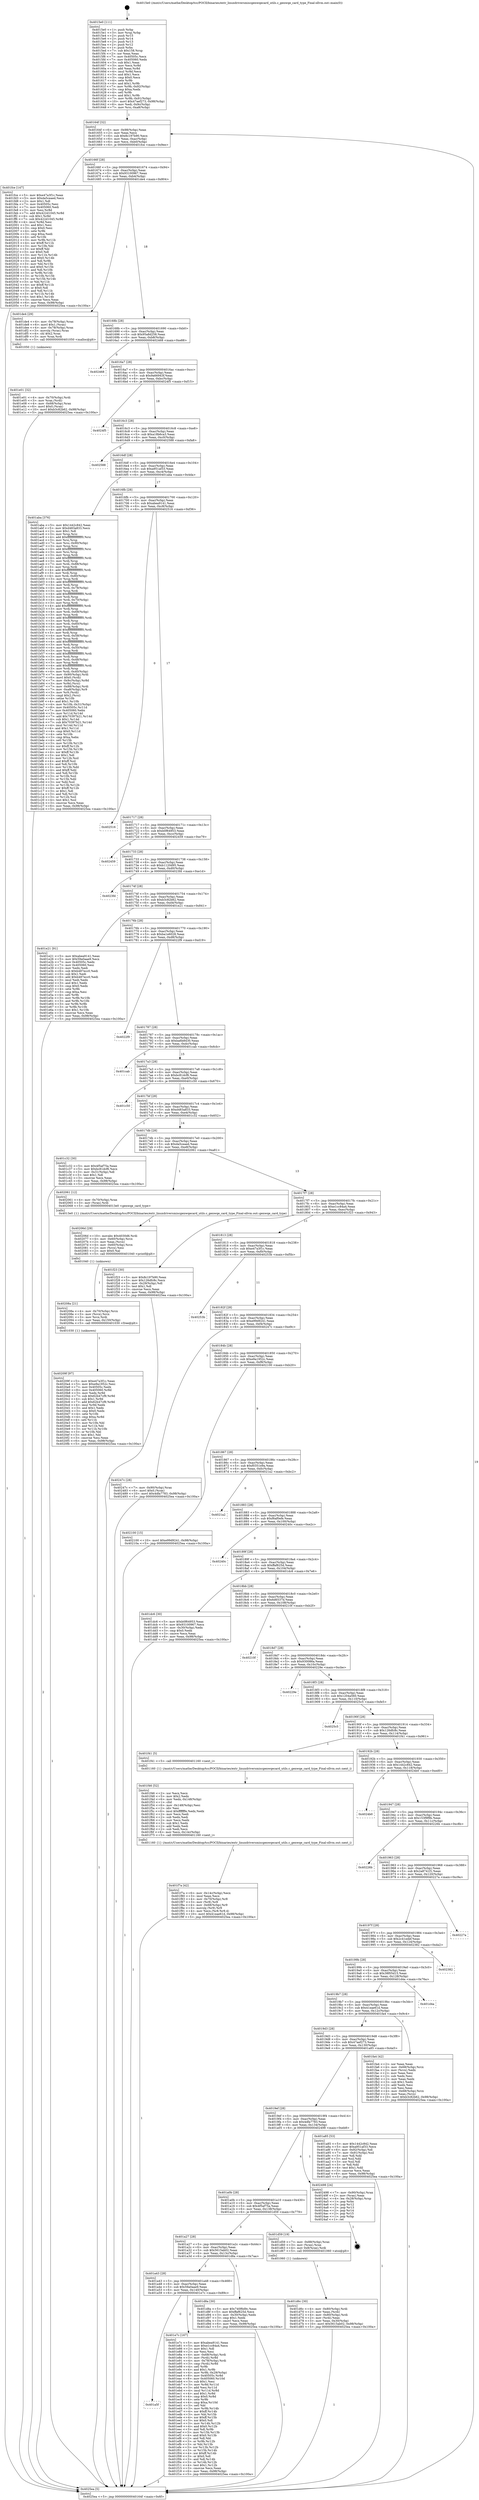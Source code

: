 digraph "0x4015e0" {
  label = "0x4015e0 (/mnt/c/Users/mathe/Desktop/tcc/POCII/binaries/extr_linuxdriversmiscgenwqecard_utils.c_genwqe_card_type_Final-ollvm.out::main(0))"
  labelloc = "t"
  node[shape=record]

  Entry [label="",width=0.3,height=0.3,shape=circle,fillcolor=black,style=filled]
  "0x40164f" [label="{
     0x40164f [32]\l
     | [instrs]\l
     &nbsp;&nbsp;0x40164f \<+6\>: mov -0x98(%rbp),%eax\l
     &nbsp;&nbsp;0x401655 \<+2\>: mov %eax,%ecx\l
     &nbsp;&nbsp;0x401657 \<+6\>: sub $0x8c197b90,%ecx\l
     &nbsp;&nbsp;0x40165d \<+6\>: mov %eax,-0xac(%rbp)\l
     &nbsp;&nbsp;0x401663 \<+6\>: mov %ecx,-0xb0(%rbp)\l
     &nbsp;&nbsp;0x401669 \<+6\>: je 0000000000401fce \<main+0x9ee\>\l
  }"]
  "0x401fce" [label="{
     0x401fce [147]\l
     | [instrs]\l
     &nbsp;&nbsp;0x401fce \<+5\>: mov $0xe47a3f1c,%eax\l
     &nbsp;&nbsp;0x401fd3 \<+5\>: mov $0xda5ceaed,%ecx\l
     &nbsp;&nbsp;0x401fd8 \<+2\>: mov $0x1,%dl\l
     &nbsp;&nbsp;0x401fda \<+7\>: mov 0x40505c,%esi\l
     &nbsp;&nbsp;0x401fe1 \<+7\>: mov 0x405060,%edi\l
     &nbsp;&nbsp;0x401fe8 \<+3\>: mov %esi,%r8d\l
     &nbsp;&nbsp;0x401feb \<+7\>: add $0x422d1045,%r8d\l
     &nbsp;&nbsp;0x401ff2 \<+4\>: sub $0x1,%r8d\l
     &nbsp;&nbsp;0x401ff6 \<+7\>: sub $0x422d1045,%r8d\l
     &nbsp;&nbsp;0x401ffd \<+4\>: imul %r8d,%esi\l
     &nbsp;&nbsp;0x402001 \<+3\>: and $0x1,%esi\l
     &nbsp;&nbsp;0x402004 \<+3\>: cmp $0x0,%esi\l
     &nbsp;&nbsp;0x402007 \<+4\>: sete %r9b\l
     &nbsp;&nbsp;0x40200b \<+3\>: cmp $0xa,%edi\l
     &nbsp;&nbsp;0x40200e \<+4\>: setl %r10b\l
     &nbsp;&nbsp;0x402012 \<+3\>: mov %r9b,%r11b\l
     &nbsp;&nbsp;0x402015 \<+4\>: xor $0xff,%r11b\l
     &nbsp;&nbsp;0x402019 \<+3\>: mov %r10b,%bl\l
     &nbsp;&nbsp;0x40201c \<+3\>: xor $0xff,%bl\l
     &nbsp;&nbsp;0x40201f \<+3\>: xor $0x0,%dl\l
     &nbsp;&nbsp;0x402022 \<+3\>: mov %r11b,%r14b\l
     &nbsp;&nbsp;0x402025 \<+4\>: and $0x0,%r14b\l
     &nbsp;&nbsp;0x402029 \<+3\>: and %dl,%r9b\l
     &nbsp;&nbsp;0x40202c \<+3\>: mov %bl,%r15b\l
     &nbsp;&nbsp;0x40202f \<+4\>: and $0x0,%r15b\l
     &nbsp;&nbsp;0x402033 \<+3\>: and %dl,%r10b\l
     &nbsp;&nbsp;0x402036 \<+3\>: or %r9b,%r14b\l
     &nbsp;&nbsp;0x402039 \<+3\>: or %r10b,%r15b\l
     &nbsp;&nbsp;0x40203c \<+3\>: xor %r15b,%r14b\l
     &nbsp;&nbsp;0x40203f \<+3\>: or %bl,%r11b\l
     &nbsp;&nbsp;0x402042 \<+4\>: xor $0xff,%r11b\l
     &nbsp;&nbsp;0x402046 \<+3\>: or $0x0,%dl\l
     &nbsp;&nbsp;0x402049 \<+3\>: and %dl,%r11b\l
     &nbsp;&nbsp;0x40204c \<+3\>: or %r11b,%r14b\l
     &nbsp;&nbsp;0x40204f \<+4\>: test $0x1,%r14b\l
     &nbsp;&nbsp;0x402053 \<+3\>: cmovne %ecx,%eax\l
     &nbsp;&nbsp;0x402056 \<+6\>: mov %eax,-0x98(%rbp)\l
     &nbsp;&nbsp;0x40205c \<+5\>: jmp 00000000004025ea \<main+0x100a\>\l
  }"]
  "0x40166f" [label="{
     0x40166f [28]\l
     | [instrs]\l
     &nbsp;&nbsp;0x40166f \<+5\>: jmp 0000000000401674 \<main+0x94\>\l
     &nbsp;&nbsp;0x401674 \<+6\>: mov -0xac(%rbp),%eax\l
     &nbsp;&nbsp;0x40167a \<+5\>: sub $0x93100967,%eax\l
     &nbsp;&nbsp;0x40167f \<+6\>: mov %eax,-0xb4(%rbp)\l
     &nbsp;&nbsp;0x401685 \<+6\>: je 0000000000401de4 \<main+0x804\>\l
  }"]
  Exit [label="",width=0.3,height=0.3,shape=circle,fillcolor=black,style=filled,peripheries=2]
  "0x401de4" [label="{
     0x401de4 [29]\l
     | [instrs]\l
     &nbsp;&nbsp;0x401de4 \<+4\>: mov -0x78(%rbp),%rax\l
     &nbsp;&nbsp;0x401de8 \<+6\>: movl $0x1,(%rax)\l
     &nbsp;&nbsp;0x401dee \<+4\>: mov -0x78(%rbp),%rax\l
     &nbsp;&nbsp;0x401df2 \<+3\>: movslq (%rax),%rax\l
     &nbsp;&nbsp;0x401df5 \<+4\>: shl $0x2,%rax\l
     &nbsp;&nbsp;0x401df9 \<+3\>: mov %rax,%rdi\l
     &nbsp;&nbsp;0x401dfc \<+5\>: call 0000000000401050 \<malloc@plt\>\l
     | [calls]\l
     &nbsp;&nbsp;0x401050 \{1\} (unknown)\l
  }"]
  "0x40168b" [label="{
     0x40168b [28]\l
     | [instrs]\l
     &nbsp;&nbsp;0x40168b \<+5\>: jmp 0000000000401690 \<main+0xb0\>\l
     &nbsp;&nbsp;0x401690 \<+6\>: mov -0xac(%rbp),%eax\l
     &nbsp;&nbsp;0x401696 \<+5\>: sub $0x95a8d258,%eax\l
     &nbsp;&nbsp;0x40169b \<+6\>: mov %eax,-0xb8(%rbp)\l
     &nbsp;&nbsp;0x4016a1 \<+6\>: je 0000000000402468 \<main+0xe88\>\l
  }"]
  "0x40209f" [label="{
     0x40209f [97]\l
     | [instrs]\l
     &nbsp;&nbsp;0x40209f \<+5\>: mov $0xe47a3f1c,%eax\l
     &nbsp;&nbsp;0x4020a4 \<+5\>: mov $0xe9a1952c,%esi\l
     &nbsp;&nbsp;0x4020a9 \<+7\>: mov 0x40505c,%edx\l
     &nbsp;&nbsp;0x4020b0 \<+8\>: mov 0x405060,%r8d\l
     &nbsp;&nbsp;0x4020b8 \<+3\>: mov %edx,%r9d\l
     &nbsp;&nbsp;0x4020bb \<+7\>: sub $0x62b47cf9,%r9d\l
     &nbsp;&nbsp;0x4020c2 \<+4\>: sub $0x1,%r9d\l
     &nbsp;&nbsp;0x4020c6 \<+7\>: add $0x62b47cf9,%r9d\l
     &nbsp;&nbsp;0x4020cd \<+4\>: imul %r9d,%edx\l
     &nbsp;&nbsp;0x4020d1 \<+3\>: and $0x1,%edx\l
     &nbsp;&nbsp;0x4020d4 \<+3\>: cmp $0x0,%edx\l
     &nbsp;&nbsp;0x4020d7 \<+4\>: sete %r10b\l
     &nbsp;&nbsp;0x4020db \<+4\>: cmp $0xa,%r8d\l
     &nbsp;&nbsp;0x4020df \<+4\>: setl %r11b\l
     &nbsp;&nbsp;0x4020e3 \<+3\>: mov %r10b,%bl\l
     &nbsp;&nbsp;0x4020e6 \<+3\>: and %r11b,%bl\l
     &nbsp;&nbsp;0x4020e9 \<+3\>: xor %r11b,%r10b\l
     &nbsp;&nbsp;0x4020ec \<+3\>: or %r10b,%bl\l
     &nbsp;&nbsp;0x4020ef \<+3\>: test $0x1,%bl\l
     &nbsp;&nbsp;0x4020f2 \<+3\>: cmovne %esi,%eax\l
     &nbsp;&nbsp;0x4020f5 \<+6\>: mov %eax,-0x98(%rbp)\l
     &nbsp;&nbsp;0x4020fb \<+5\>: jmp 00000000004025ea \<main+0x100a\>\l
  }"]
  "0x402468" [label="{
     0x402468\l
  }", style=dashed]
  "0x4016a7" [label="{
     0x4016a7 [28]\l
     | [instrs]\l
     &nbsp;&nbsp;0x4016a7 \<+5\>: jmp 00000000004016ac \<main+0xcc\>\l
     &nbsp;&nbsp;0x4016ac \<+6\>: mov -0xac(%rbp),%eax\l
     &nbsp;&nbsp;0x4016b2 \<+5\>: sub $0x9a66943f,%eax\l
     &nbsp;&nbsp;0x4016b7 \<+6\>: mov %eax,-0xbc(%rbp)\l
     &nbsp;&nbsp;0x4016bd \<+6\>: je 00000000004024f5 \<main+0xf15\>\l
  }"]
  "0x40208a" [label="{
     0x40208a [21]\l
     | [instrs]\l
     &nbsp;&nbsp;0x40208a \<+4\>: mov -0x70(%rbp),%rcx\l
     &nbsp;&nbsp;0x40208e \<+3\>: mov (%rcx),%rcx\l
     &nbsp;&nbsp;0x402091 \<+3\>: mov %rcx,%rdi\l
     &nbsp;&nbsp;0x402094 \<+6\>: mov %eax,-0x150(%rbp)\l
     &nbsp;&nbsp;0x40209a \<+5\>: call 0000000000401030 \<free@plt\>\l
     | [calls]\l
     &nbsp;&nbsp;0x401030 \{1\} (unknown)\l
  }"]
  "0x4024f5" [label="{
     0x4024f5\l
  }", style=dashed]
  "0x4016c3" [label="{
     0x4016c3 [28]\l
     | [instrs]\l
     &nbsp;&nbsp;0x4016c3 \<+5\>: jmp 00000000004016c8 \<main+0xe8\>\l
     &nbsp;&nbsp;0x4016c8 \<+6\>: mov -0xac(%rbp),%eax\l
     &nbsp;&nbsp;0x4016ce \<+5\>: sub $0xa18b6ca3,%eax\l
     &nbsp;&nbsp;0x4016d3 \<+6\>: mov %eax,-0xc0(%rbp)\l
     &nbsp;&nbsp;0x4016d9 \<+6\>: je 0000000000402588 \<main+0xfa8\>\l
  }"]
  "0x40206d" [label="{
     0x40206d [29]\l
     | [instrs]\l
     &nbsp;&nbsp;0x40206d \<+10\>: movabs $0x4030d6,%rdi\l
     &nbsp;&nbsp;0x402077 \<+4\>: mov -0x60(%rbp),%rcx\l
     &nbsp;&nbsp;0x40207b \<+2\>: mov %eax,(%rcx)\l
     &nbsp;&nbsp;0x40207d \<+4\>: mov -0x60(%rbp),%rcx\l
     &nbsp;&nbsp;0x402081 \<+2\>: mov (%rcx),%esi\l
     &nbsp;&nbsp;0x402083 \<+2\>: mov $0x0,%al\l
     &nbsp;&nbsp;0x402085 \<+5\>: call 0000000000401040 \<printf@plt\>\l
     | [calls]\l
     &nbsp;&nbsp;0x401040 \{1\} (unknown)\l
  }"]
  "0x402588" [label="{
     0x402588\l
  }", style=dashed]
  "0x4016df" [label="{
     0x4016df [28]\l
     | [instrs]\l
     &nbsp;&nbsp;0x4016df \<+5\>: jmp 00000000004016e4 \<main+0x104\>\l
     &nbsp;&nbsp;0x4016e4 \<+6\>: mov -0xac(%rbp),%eax\l
     &nbsp;&nbsp;0x4016ea \<+5\>: sub $0xa951af33,%eax\l
     &nbsp;&nbsp;0x4016ef \<+6\>: mov %eax,-0xc4(%rbp)\l
     &nbsp;&nbsp;0x4016f5 \<+6\>: je 0000000000401aba \<main+0x4da\>\l
  }"]
  "0x401f7a" [label="{
     0x401f7a [42]\l
     | [instrs]\l
     &nbsp;&nbsp;0x401f7a \<+6\>: mov -0x14c(%rbp),%ecx\l
     &nbsp;&nbsp;0x401f80 \<+3\>: imul %eax,%ecx\l
     &nbsp;&nbsp;0x401f83 \<+4\>: mov -0x70(%rbp),%r8\l
     &nbsp;&nbsp;0x401f87 \<+3\>: mov (%r8),%r8\l
     &nbsp;&nbsp;0x401f8a \<+4\>: mov -0x68(%rbp),%r9\l
     &nbsp;&nbsp;0x401f8e \<+3\>: movslq (%r9),%r9\l
     &nbsp;&nbsp;0x401f91 \<+4\>: mov %ecx,(%r8,%r9,4)\l
     &nbsp;&nbsp;0x401f95 \<+10\>: movl $0x41eae61d,-0x98(%rbp)\l
     &nbsp;&nbsp;0x401f9f \<+5\>: jmp 00000000004025ea \<main+0x100a\>\l
  }"]
  "0x401aba" [label="{
     0x401aba [376]\l
     | [instrs]\l
     &nbsp;&nbsp;0x401aba \<+5\>: mov $0x1442c842,%eax\l
     &nbsp;&nbsp;0x401abf \<+5\>: mov $0xd483a833,%ecx\l
     &nbsp;&nbsp;0x401ac4 \<+2\>: mov $0x1,%dl\l
     &nbsp;&nbsp;0x401ac6 \<+3\>: mov %rsp,%rsi\l
     &nbsp;&nbsp;0x401ac9 \<+4\>: add $0xfffffffffffffff0,%rsi\l
     &nbsp;&nbsp;0x401acd \<+3\>: mov %rsi,%rsp\l
     &nbsp;&nbsp;0x401ad0 \<+7\>: mov %rsi,-0x90(%rbp)\l
     &nbsp;&nbsp;0x401ad7 \<+3\>: mov %rsp,%rsi\l
     &nbsp;&nbsp;0x401ada \<+4\>: add $0xfffffffffffffff0,%rsi\l
     &nbsp;&nbsp;0x401ade \<+3\>: mov %rsi,%rsp\l
     &nbsp;&nbsp;0x401ae1 \<+3\>: mov %rsp,%rdi\l
     &nbsp;&nbsp;0x401ae4 \<+4\>: add $0xfffffffffffffff0,%rdi\l
     &nbsp;&nbsp;0x401ae8 \<+3\>: mov %rdi,%rsp\l
     &nbsp;&nbsp;0x401aeb \<+7\>: mov %rdi,-0x88(%rbp)\l
     &nbsp;&nbsp;0x401af2 \<+3\>: mov %rsp,%rdi\l
     &nbsp;&nbsp;0x401af5 \<+4\>: add $0xfffffffffffffff0,%rdi\l
     &nbsp;&nbsp;0x401af9 \<+3\>: mov %rdi,%rsp\l
     &nbsp;&nbsp;0x401afc \<+4\>: mov %rdi,-0x80(%rbp)\l
     &nbsp;&nbsp;0x401b00 \<+3\>: mov %rsp,%rdi\l
     &nbsp;&nbsp;0x401b03 \<+4\>: add $0xfffffffffffffff0,%rdi\l
     &nbsp;&nbsp;0x401b07 \<+3\>: mov %rdi,%rsp\l
     &nbsp;&nbsp;0x401b0a \<+4\>: mov %rdi,-0x78(%rbp)\l
     &nbsp;&nbsp;0x401b0e \<+3\>: mov %rsp,%rdi\l
     &nbsp;&nbsp;0x401b11 \<+4\>: add $0xfffffffffffffff0,%rdi\l
     &nbsp;&nbsp;0x401b15 \<+3\>: mov %rdi,%rsp\l
     &nbsp;&nbsp;0x401b18 \<+4\>: mov %rdi,-0x70(%rbp)\l
     &nbsp;&nbsp;0x401b1c \<+3\>: mov %rsp,%rdi\l
     &nbsp;&nbsp;0x401b1f \<+4\>: add $0xfffffffffffffff0,%rdi\l
     &nbsp;&nbsp;0x401b23 \<+3\>: mov %rdi,%rsp\l
     &nbsp;&nbsp;0x401b26 \<+4\>: mov %rdi,-0x68(%rbp)\l
     &nbsp;&nbsp;0x401b2a \<+3\>: mov %rsp,%rdi\l
     &nbsp;&nbsp;0x401b2d \<+4\>: add $0xfffffffffffffff0,%rdi\l
     &nbsp;&nbsp;0x401b31 \<+3\>: mov %rdi,%rsp\l
     &nbsp;&nbsp;0x401b34 \<+4\>: mov %rdi,-0x60(%rbp)\l
     &nbsp;&nbsp;0x401b38 \<+3\>: mov %rsp,%rdi\l
     &nbsp;&nbsp;0x401b3b \<+4\>: add $0xfffffffffffffff0,%rdi\l
     &nbsp;&nbsp;0x401b3f \<+3\>: mov %rdi,%rsp\l
     &nbsp;&nbsp;0x401b42 \<+4\>: mov %rdi,-0x58(%rbp)\l
     &nbsp;&nbsp;0x401b46 \<+3\>: mov %rsp,%rdi\l
     &nbsp;&nbsp;0x401b49 \<+4\>: add $0xfffffffffffffff0,%rdi\l
     &nbsp;&nbsp;0x401b4d \<+3\>: mov %rdi,%rsp\l
     &nbsp;&nbsp;0x401b50 \<+4\>: mov %rdi,-0x50(%rbp)\l
     &nbsp;&nbsp;0x401b54 \<+3\>: mov %rsp,%rdi\l
     &nbsp;&nbsp;0x401b57 \<+4\>: add $0xfffffffffffffff0,%rdi\l
     &nbsp;&nbsp;0x401b5b \<+3\>: mov %rdi,%rsp\l
     &nbsp;&nbsp;0x401b5e \<+4\>: mov %rdi,-0x48(%rbp)\l
     &nbsp;&nbsp;0x401b62 \<+3\>: mov %rsp,%rdi\l
     &nbsp;&nbsp;0x401b65 \<+4\>: add $0xfffffffffffffff0,%rdi\l
     &nbsp;&nbsp;0x401b69 \<+3\>: mov %rdi,%rsp\l
     &nbsp;&nbsp;0x401b6c \<+4\>: mov %rdi,-0x40(%rbp)\l
     &nbsp;&nbsp;0x401b70 \<+7\>: mov -0x90(%rbp),%rdi\l
     &nbsp;&nbsp;0x401b77 \<+6\>: movl $0x0,(%rdi)\l
     &nbsp;&nbsp;0x401b7d \<+7\>: mov -0x9c(%rbp),%r8d\l
     &nbsp;&nbsp;0x401b84 \<+3\>: mov %r8d,(%rsi)\l
     &nbsp;&nbsp;0x401b87 \<+7\>: mov -0x88(%rbp),%rdi\l
     &nbsp;&nbsp;0x401b8e \<+7\>: mov -0xa8(%rbp),%r9\l
     &nbsp;&nbsp;0x401b95 \<+3\>: mov %r9,(%rdi)\l
     &nbsp;&nbsp;0x401b98 \<+3\>: cmpl $0x2,(%rsi)\l
     &nbsp;&nbsp;0x401b9b \<+4\>: setne %r10b\l
     &nbsp;&nbsp;0x401b9f \<+4\>: and $0x1,%r10b\l
     &nbsp;&nbsp;0x401ba3 \<+4\>: mov %r10b,-0x31(%rbp)\l
     &nbsp;&nbsp;0x401ba7 \<+8\>: mov 0x40505c,%r11d\l
     &nbsp;&nbsp;0x401baf \<+7\>: mov 0x405060,%ebx\l
     &nbsp;&nbsp;0x401bb6 \<+3\>: mov %r11d,%r14d\l
     &nbsp;&nbsp;0x401bb9 \<+7\>: add $0x70397b21,%r14d\l
     &nbsp;&nbsp;0x401bc0 \<+4\>: sub $0x1,%r14d\l
     &nbsp;&nbsp;0x401bc4 \<+7\>: sub $0x70397b21,%r14d\l
     &nbsp;&nbsp;0x401bcb \<+4\>: imul %r14d,%r11d\l
     &nbsp;&nbsp;0x401bcf \<+4\>: and $0x1,%r11d\l
     &nbsp;&nbsp;0x401bd3 \<+4\>: cmp $0x0,%r11d\l
     &nbsp;&nbsp;0x401bd7 \<+4\>: sete %r10b\l
     &nbsp;&nbsp;0x401bdb \<+3\>: cmp $0xa,%ebx\l
     &nbsp;&nbsp;0x401bde \<+4\>: setl %r15b\l
     &nbsp;&nbsp;0x401be2 \<+3\>: mov %r10b,%r12b\l
     &nbsp;&nbsp;0x401be5 \<+4\>: xor $0xff,%r12b\l
     &nbsp;&nbsp;0x401be9 \<+3\>: mov %r15b,%r13b\l
     &nbsp;&nbsp;0x401bec \<+4\>: xor $0xff,%r13b\l
     &nbsp;&nbsp;0x401bf0 \<+3\>: xor $0x1,%dl\l
     &nbsp;&nbsp;0x401bf3 \<+3\>: mov %r12b,%sil\l
     &nbsp;&nbsp;0x401bf6 \<+4\>: and $0xff,%sil\l
     &nbsp;&nbsp;0x401bfa \<+3\>: and %dl,%r10b\l
     &nbsp;&nbsp;0x401bfd \<+3\>: mov %r13b,%dil\l
     &nbsp;&nbsp;0x401c00 \<+4\>: and $0xff,%dil\l
     &nbsp;&nbsp;0x401c04 \<+3\>: and %dl,%r15b\l
     &nbsp;&nbsp;0x401c07 \<+3\>: or %r10b,%sil\l
     &nbsp;&nbsp;0x401c0a \<+3\>: or %r15b,%dil\l
     &nbsp;&nbsp;0x401c0d \<+3\>: xor %dil,%sil\l
     &nbsp;&nbsp;0x401c10 \<+3\>: or %r13b,%r12b\l
     &nbsp;&nbsp;0x401c13 \<+4\>: xor $0xff,%r12b\l
     &nbsp;&nbsp;0x401c17 \<+3\>: or $0x1,%dl\l
     &nbsp;&nbsp;0x401c1a \<+3\>: and %dl,%r12b\l
     &nbsp;&nbsp;0x401c1d \<+3\>: or %r12b,%sil\l
     &nbsp;&nbsp;0x401c20 \<+4\>: test $0x1,%sil\l
     &nbsp;&nbsp;0x401c24 \<+3\>: cmovne %ecx,%eax\l
     &nbsp;&nbsp;0x401c27 \<+6\>: mov %eax,-0x98(%rbp)\l
     &nbsp;&nbsp;0x401c2d \<+5\>: jmp 00000000004025ea \<main+0x100a\>\l
  }"]
  "0x4016fb" [label="{
     0x4016fb [28]\l
     | [instrs]\l
     &nbsp;&nbsp;0x4016fb \<+5\>: jmp 0000000000401700 \<main+0x120\>\l
     &nbsp;&nbsp;0x401700 \<+6\>: mov -0xac(%rbp),%eax\l
     &nbsp;&nbsp;0x401706 \<+5\>: sub $0xabea9141,%eax\l
     &nbsp;&nbsp;0x40170b \<+6\>: mov %eax,-0xc8(%rbp)\l
     &nbsp;&nbsp;0x401711 \<+6\>: je 0000000000402516 \<main+0xf36\>\l
  }"]
  "0x401f46" [label="{
     0x401f46 [52]\l
     | [instrs]\l
     &nbsp;&nbsp;0x401f46 \<+2\>: xor %ecx,%ecx\l
     &nbsp;&nbsp;0x401f48 \<+5\>: mov $0x2,%edx\l
     &nbsp;&nbsp;0x401f4d \<+6\>: mov %edx,-0x148(%rbp)\l
     &nbsp;&nbsp;0x401f53 \<+1\>: cltd\l
     &nbsp;&nbsp;0x401f54 \<+6\>: mov -0x148(%rbp),%esi\l
     &nbsp;&nbsp;0x401f5a \<+2\>: idiv %esi\l
     &nbsp;&nbsp;0x401f5c \<+6\>: imul $0xfffffffe,%edx,%edx\l
     &nbsp;&nbsp;0x401f62 \<+2\>: mov %ecx,%edi\l
     &nbsp;&nbsp;0x401f64 \<+2\>: sub %edx,%edi\l
     &nbsp;&nbsp;0x401f66 \<+2\>: mov %ecx,%edx\l
     &nbsp;&nbsp;0x401f68 \<+3\>: sub $0x1,%edx\l
     &nbsp;&nbsp;0x401f6b \<+2\>: add %edx,%edi\l
     &nbsp;&nbsp;0x401f6d \<+2\>: sub %edi,%ecx\l
     &nbsp;&nbsp;0x401f6f \<+6\>: mov %ecx,-0x14c(%rbp)\l
     &nbsp;&nbsp;0x401f75 \<+5\>: call 0000000000401160 \<next_i\>\l
     | [calls]\l
     &nbsp;&nbsp;0x401160 \{1\} (/mnt/c/Users/mathe/Desktop/tcc/POCII/binaries/extr_linuxdriversmiscgenwqecard_utils.c_genwqe_card_type_Final-ollvm.out::next_i)\l
  }"]
  "0x402516" [label="{
     0x402516\l
  }", style=dashed]
  "0x401717" [label="{
     0x401717 [28]\l
     | [instrs]\l
     &nbsp;&nbsp;0x401717 \<+5\>: jmp 000000000040171c \<main+0x13c\>\l
     &nbsp;&nbsp;0x40171c \<+6\>: mov -0xac(%rbp),%eax\l
     &nbsp;&nbsp;0x401722 \<+5\>: sub $0xb0f64953,%eax\l
     &nbsp;&nbsp;0x401727 \<+6\>: mov %eax,-0xcc(%rbp)\l
     &nbsp;&nbsp;0x40172d \<+6\>: je 0000000000402459 \<main+0xe79\>\l
  }"]
  "0x401a5f" [label="{
     0x401a5f\l
  }", style=dashed]
  "0x402459" [label="{
     0x402459\l
  }", style=dashed]
  "0x401733" [label="{
     0x401733 [28]\l
     | [instrs]\l
     &nbsp;&nbsp;0x401733 \<+5\>: jmp 0000000000401738 \<main+0x158\>\l
     &nbsp;&nbsp;0x401738 \<+6\>: mov -0xac(%rbp),%eax\l
     &nbsp;&nbsp;0x40173e \<+5\>: sub $0xb1120d95,%eax\l
     &nbsp;&nbsp;0x401743 \<+6\>: mov %eax,-0xd0(%rbp)\l
     &nbsp;&nbsp;0x401749 \<+6\>: je 00000000004023fd \<main+0xe1d\>\l
  }"]
  "0x401e7c" [label="{
     0x401e7c [167]\l
     | [instrs]\l
     &nbsp;&nbsp;0x401e7c \<+5\>: mov $0xabea9141,%eax\l
     &nbsp;&nbsp;0x401e81 \<+5\>: mov $0xe1cc84a4,%ecx\l
     &nbsp;&nbsp;0x401e86 \<+2\>: mov $0x1,%dl\l
     &nbsp;&nbsp;0x401e88 \<+2\>: xor %esi,%esi\l
     &nbsp;&nbsp;0x401e8a \<+4\>: mov -0x68(%rbp),%rdi\l
     &nbsp;&nbsp;0x401e8e \<+3\>: mov (%rdi),%r8d\l
     &nbsp;&nbsp;0x401e91 \<+4\>: mov -0x78(%rbp),%rdi\l
     &nbsp;&nbsp;0x401e95 \<+3\>: cmp (%rdi),%r8d\l
     &nbsp;&nbsp;0x401e98 \<+4\>: setl %r9b\l
     &nbsp;&nbsp;0x401e9c \<+4\>: and $0x1,%r9b\l
     &nbsp;&nbsp;0x401ea0 \<+4\>: mov %r9b,-0x29(%rbp)\l
     &nbsp;&nbsp;0x401ea4 \<+8\>: mov 0x40505c,%r8d\l
     &nbsp;&nbsp;0x401eac \<+8\>: mov 0x405060,%r10d\l
     &nbsp;&nbsp;0x401eb4 \<+3\>: sub $0x1,%esi\l
     &nbsp;&nbsp;0x401eb7 \<+3\>: mov %r8d,%r11d\l
     &nbsp;&nbsp;0x401eba \<+3\>: add %esi,%r11d\l
     &nbsp;&nbsp;0x401ebd \<+4\>: imul %r11d,%r8d\l
     &nbsp;&nbsp;0x401ec1 \<+4\>: and $0x1,%r8d\l
     &nbsp;&nbsp;0x401ec5 \<+4\>: cmp $0x0,%r8d\l
     &nbsp;&nbsp;0x401ec9 \<+4\>: sete %r9b\l
     &nbsp;&nbsp;0x401ecd \<+4\>: cmp $0xa,%r10d\l
     &nbsp;&nbsp;0x401ed1 \<+3\>: setl %bl\l
     &nbsp;&nbsp;0x401ed4 \<+3\>: mov %r9b,%r14b\l
     &nbsp;&nbsp;0x401ed7 \<+4\>: xor $0xff,%r14b\l
     &nbsp;&nbsp;0x401edb \<+3\>: mov %bl,%r15b\l
     &nbsp;&nbsp;0x401ede \<+4\>: xor $0xff,%r15b\l
     &nbsp;&nbsp;0x401ee2 \<+3\>: xor $0x0,%dl\l
     &nbsp;&nbsp;0x401ee5 \<+3\>: mov %r14b,%r12b\l
     &nbsp;&nbsp;0x401ee8 \<+4\>: and $0x0,%r12b\l
     &nbsp;&nbsp;0x401eec \<+3\>: and %dl,%r9b\l
     &nbsp;&nbsp;0x401eef \<+3\>: mov %r15b,%r13b\l
     &nbsp;&nbsp;0x401ef2 \<+4\>: and $0x0,%r13b\l
     &nbsp;&nbsp;0x401ef6 \<+2\>: and %dl,%bl\l
     &nbsp;&nbsp;0x401ef8 \<+3\>: or %r9b,%r12b\l
     &nbsp;&nbsp;0x401efb \<+3\>: or %bl,%r13b\l
     &nbsp;&nbsp;0x401efe \<+3\>: xor %r13b,%r12b\l
     &nbsp;&nbsp;0x401f01 \<+3\>: or %r15b,%r14b\l
     &nbsp;&nbsp;0x401f04 \<+4\>: xor $0xff,%r14b\l
     &nbsp;&nbsp;0x401f08 \<+3\>: or $0x0,%dl\l
     &nbsp;&nbsp;0x401f0b \<+3\>: and %dl,%r14b\l
     &nbsp;&nbsp;0x401f0e \<+3\>: or %r14b,%r12b\l
     &nbsp;&nbsp;0x401f11 \<+4\>: test $0x1,%r12b\l
     &nbsp;&nbsp;0x401f15 \<+3\>: cmovne %ecx,%eax\l
     &nbsp;&nbsp;0x401f18 \<+6\>: mov %eax,-0x98(%rbp)\l
     &nbsp;&nbsp;0x401f1e \<+5\>: jmp 00000000004025ea \<main+0x100a\>\l
  }"]
  "0x4023fd" [label="{
     0x4023fd\l
  }", style=dashed]
  "0x40174f" [label="{
     0x40174f [28]\l
     | [instrs]\l
     &nbsp;&nbsp;0x40174f \<+5\>: jmp 0000000000401754 \<main+0x174\>\l
     &nbsp;&nbsp;0x401754 \<+6\>: mov -0xac(%rbp),%eax\l
     &nbsp;&nbsp;0x40175a \<+5\>: sub $0xb3c82b62,%eax\l
     &nbsp;&nbsp;0x40175f \<+6\>: mov %eax,-0xd4(%rbp)\l
     &nbsp;&nbsp;0x401765 \<+6\>: je 0000000000401e21 \<main+0x841\>\l
  }"]
  "0x401e01" [label="{
     0x401e01 [32]\l
     | [instrs]\l
     &nbsp;&nbsp;0x401e01 \<+4\>: mov -0x70(%rbp),%rdi\l
     &nbsp;&nbsp;0x401e05 \<+3\>: mov %rax,(%rdi)\l
     &nbsp;&nbsp;0x401e08 \<+4\>: mov -0x68(%rbp),%rax\l
     &nbsp;&nbsp;0x401e0c \<+6\>: movl $0x0,(%rax)\l
     &nbsp;&nbsp;0x401e12 \<+10\>: movl $0xb3c82b62,-0x98(%rbp)\l
     &nbsp;&nbsp;0x401e1c \<+5\>: jmp 00000000004025ea \<main+0x100a\>\l
  }"]
  "0x401e21" [label="{
     0x401e21 [91]\l
     | [instrs]\l
     &nbsp;&nbsp;0x401e21 \<+5\>: mov $0xabea9141,%eax\l
     &nbsp;&nbsp;0x401e26 \<+5\>: mov $0x59a0aae9,%ecx\l
     &nbsp;&nbsp;0x401e2b \<+7\>: mov 0x40505c,%edx\l
     &nbsp;&nbsp;0x401e32 \<+7\>: mov 0x405060,%esi\l
     &nbsp;&nbsp;0x401e39 \<+2\>: mov %edx,%edi\l
     &nbsp;&nbsp;0x401e3b \<+6\>: sub $0xb487ecc0,%edi\l
     &nbsp;&nbsp;0x401e41 \<+3\>: sub $0x1,%edi\l
     &nbsp;&nbsp;0x401e44 \<+6\>: add $0xb487ecc0,%edi\l
     &nbsp;&nbsp;0x401e4a \<+3\>: imul %edi,%edx\l
     &nbsp;&nbsp;0x401e4d \<+3\>: and $0x1,%edx\l
     &nbsp;&nbsp;0x401e50 \<+3\>: cmp $0x0,%edx\l
     &nbsp;&nbsp;0x401e53 \<+4\>: sete %r8b\l
     &nbsp;&nbsp;0x401e57 \<+3\>: cmp $0xa,%esi\l
     &nbsp;&nbsp;0x401e5a \<+4\>: setl %r9b\l
     &nbsp;&nbsp;0x401e5e \<+3\>: mov %r8b,%r10b\l
     &nbsp;&nbsp;0x401e61 \<+3\>: and %r9b,%r10b\l
     &nbsp;&nbsp;0x401e64 \<+3\>: xor %r9b,%r8b\l
     &nbsp;&nbsp;0x401e67 \<+3\>: or %r8b,%r10b\l
     &nbsp;&nbsp;0x401e6a \<+4\>: test $0x1,%r10b\l
     &nbsp;&nbsp;0x401e6e \<+3\>: cmovne %ecx,%eax\l
     &nbsp;&nbsp;0x401e71 \<+6\>: mov %eax,-0x98(%rbp)\l
     &nbsp;&nbsp;0x401e77 \<+5\>: jmp 00000000004025ea \<main+0x100a\>\l
  }"]
  "0x40176b" [label="{
     0x40176b [28]\l
     | [instrs]\l
     &nbsp;&nbsp;0x40176b \<+5\>: jmp 0000000000401770 \<main+0x190\>\l
     &nbsp;&nbsp;0x401770 \<+6\>: mov -0xac(%rbp),%eax\l
     &nbsp;&nbsp;0x401776 \<+5\>: sub $0xba1e6028,%eax\l
     &nbsp;&nbsp;0x40177b \<+6\>: mov %eax,-0xd8(%rbp)\l
     &nbsp;&nbsp;0x401781 \<+6\>: je 00000000004022f9 \<main+0xd19\>\l
  }"]
  "0x401a43" [label="{
     0x401a43 [28]\l
     | [instrs]\l
     &nbsp;&nbsp;0x401a43 \<+5\>: jmp 0000000000401a48 \<main+0x468\>\l
     &nbsp;&nbsp;0x401a48 \<+6\>: mov -0xac(%rbp),%eax\l
     &nbsp;&nbsp;0x401a4e \<+5\>: sub $0x59a0aae9,%eax\l
     &nbsp;&nbsp;0x401a53 \<+6\>: mov %eax,-0x140(%rbp)\l
     &nbsp;&nbsp;0x401a59 \<+6\>: je 0000000000401e7c \<main+0x89c\>\l
  }"]
  "0x4022f9" [label="{
     0x4022f9\l
  }", style=dashed]
  "0x401787" [label="{
     0x401787 [28]\l
     | [instrs]\l
     &nbsp;&nbsp;0x401787 \<+5\>: jmp 000000000040178c \<main+0x1ac\>\l
     &nbsp;&nbsp;0x40178c \<+6\>: mov -0xac(%rbp),%eax\l
     &nbsp;&nbsp;0x401792 \<+5\>: sub $0xba6b8430,%eax\l
     &nbsp;&nbsp;0x401797 \<+6\>: mov %eax,-0xdc(%rbp)\l
     &nbsp;&nbsp;0x40179d \<+6\>: je 0000000000401cab \<main+0x6cb\>\l
  }"]
  "0x401d8a" [label="{
     0x401d8a [30]\l
     | [instrs]\l
     &nbsp;&nbsp;0x401d8a \<+5\>: mov $0x740f6d9c,%eax\l
     &nbsp;&nbsp;0x401d8f \<+5\>: mov $0xffaf625d,%ecx\l
     &nbsp;&nbsp;0x401d94 \<+3\>: mov -0x30(%rbp),%edx\l
     &nbsp;&nbsp;0x401d97 \<+3\>: cmp $0x1,%edx\l
     &nbsp;&nbsp;0x401d9a \<+3\>: cmovl %ecx,%eax\l
     &nbsp;&nbsp;0x401d9d \<+6\>: mov %eax,-0x98(%rbp)\l
     &nbsp;&nbsp;0x401da3 \<+5\>: jmp 00000000004025ea \<main+0x100a\>\l
  }"]
  "0x401cab" [label="{
     0x401cab\l
  }", style=dashed]
  "0x4017a3" [label="{
     0x4017a3 [28]\l
     | [instrs]\l
     &nbsp;&nbsp;0x4017a3 \<+5\>: jmp 00000000004017a8 \<main+0x1c8\>\l
     &nbsp;&nbsp;0x4017a8 \<+6\>: mov -0xac(%rbp),%eax\l
     &nbsp;&nbsp;0x4017ae \<+5\>: sub $0xbc81dcf6,%eax\l
     &nbsp;&nbsp;0x4017b3 \<+6\>: mov %eax,-0xe0(%rbp)\l
     &nbsp;&nbsp;0x4017b9 \<+6\>: je 0000000000401c50 \<main+0x670\>\l
  }"]
  "0x401d6c" [label="{
     0x401d6c [30]\l
     | [instrs]\l
     &nbsp;&nbsp;0x401d6c \<+4\>: mov -0x80(%rbp),%rdi\l
     &nbsp;&nbsp;0x401d70 \<+2\>: mov %eax,(%rdi)\l
     &nbsp;&nbsp;0x401d72 \<+4\>: mov -0x80(%rbp),%rdi\l
     &nbsp;&nbsp;0x401d76 \<+2\>: mov (%rdi),%eax\l
     &nbsp;&nbsp;0x401d78 \<+3\>: mov %eax,-0x30(%rbp)\l
     &nbsp;&nbsp;0x401d7b \<+10\>: movl $0x5615ab02,-0x98(%rbp)\l
     &nbsp;&nbsp;0x401d85 \<+5\>: jmp 00000000004025ea \<main+0x100a\>\l
  }"]
  "0x401c50" [label="{
     0x401c50\l
  }", style=dashed]
  "0x4017bf" [label="{
     0x4017bf [28]\l
     | [instrs]\l
     &nbsp;&nbsp;0x4017bf \<+5\>: jmp 00000000004017c4 \<main+0x1e4\>\l
     &nbsp;&nbsp;0x4017c4 \<+6\>: mov -0xac(%rbp),%eax\l
     &nbsp;&nbsp;0x4017ca \<+5\>: sub $0xd483a833,%eax\l
     &nbsp;&nbsp;0x4017cf \<+6\>: mov %eax,-0xe4(%rbp)\l
     &nbsp;&nbsp;0x4017d5 \<+6\>: je 0000000000401c32 \<main+0x652\>\l
  }"]
  "0x401a27" [label="{
     0x401a27 [28]\l
     | [instrs]\l
     &nbsp;&nbsp;0x401a27 \<+5\>: jmp 0000000000401a2c \<main+0x44c\>\l
     &nbsp;&nbsp;0x401a2c \<+6\>: mov -0xac(%rbp),%eax\l
     &nbsp;&nbsp;0x401a32 \<+5\>: sub $0x5615ab02,%eax\l
     &nbsp;&nbsp;0x401a37 \<+6\>: mov %eax,-0x13c(%rbp)\l
     &nbsp;&nbsp;0x401a3d \<+6\>: je 0000000000401d8a \<main+0x7aa\>\l
  }"]
  "0x401c32" [label="{
     0x401c32 [30]\l
     | [instrs]\l
     &nbsp;&nbsp;0x401c32 \<+5\>: mov $0x4f5af75a,%eax\l
     &nbsp;&nbsp;0x401c37 \<+5\>: mov $0xbc81dcf6,%ecx\l
     &nbsp;&nbsp;0x401c3c \<+3\>: mov -0x31(%rbp),%dl\l
     &nbsp;&nbsp;0x401c3f \<+3\>: test $0x1,%dl\l
     &nbsp;&nbsp;0x401c42 \<+3\>: cmovne %ecx,%eax\l
     &nbsp;&nbsp;0x401c45 \<+6\>: mov %eax,-0x98(%rbp)\l
     &nbsp;&nbsp;0x401c4b \<+5\>: jmp 00000000004025ea \<main+0x100a\>\l
  }"]
  "0x4017db" [label="{
     0x4017db [28]\l
     | [instrs]\l
     &nbsp;&nbsp;0x4017db \<+5\>: jmp 00000000004017e0 \<main+0x200\>\l
     &nbsp;&nbsp;0x4017e0 \<+6\>: mov -0xac(%rbp),%eax\l
     &nbsp;&nbsp;0x4017e6 \<+5\>: sub $0xda5ceaed,%eax\l
     &nbsp;&nbsp;0x4017eb \<+6\>: mov %eax,-0xe8(%rbp)\l
     &nbsp;&nbsp;0x4017f1 \<+6\>: je 0000000000402061 \<main+0xa81\>\l
  }"]
  "0x401d59" [label="{
     0x401d59 [19]\l
     | [instrs]\l
     &nbsp;&nbsp;0x401d59 \<+7\>: mov -0x88(%rbp),%rax\l
     &nbsp;&nbsp;0x401d60 \<+3\>: mov (%rax),%rax\l
     &nbsp;&nbsp;0x401d63 \<+4\>: mov 0x8(%rax),%rdi\l
     &nbsp;&nbsp;0x401d67 \<+5\>: call 0000000000401060 \<atoi@plt\>\l
     | [calls]\l
     &nbsp;&nbsp;0x401060 \{1\} (unknown)\l
  }"]
  "0x402061" [label="{
     0x402061 [12]\l
     | [instrs]\l
     &nbsp;&nbsp;0x402061 \<+4\>: mov -0x70(%rbp),%rax\l
     &nbsp;&nbsp;0x402065 \<+3\>: mov (%rax),%rdi\l
     &nbsp;&nbsp;0x402068 \<+5\>: call 00000000004013e0 \<genwqe_card_type\>\l
     | [calls]\l
     &nbsp;&nbsp;0x4013e0 \{1\} (/mnt/c/Users/mathe/Desktop/tcc/POCII/binaries/extr_linuxdriversmiscgenwqecard_utils.c_genwqe_card_type_Final-ollvm.out::genwqe_card_type)\l
  }"]
  "0x4017f7" [label="{
     0x4017f7 [28]\l
     | [instrs]\l
     &nbsp;&nbsp;0x4017f7 \<+5\>: jmp 00000000004017fc \<main+0x21c\>\l
     &nbsp;&nbsp;0x4017fc \<+6\>: mov -0xac(%rbp),%eax\l
     &nbsp;&nbsp;0x401802 \<+5\>: sub $0xe1cc84a4,%eax\l
     &nbsp;&nbsp;0x401807 \<+6\>: mov %eax,-0xec(%rbp)\l
     &nbsp;&nbsp;0x40180d \<+6\>: je 0000000000401f23 \<main+0x943\>\l
  }"]
  "0x401a0b" [label="{
     0x401a0b [28]\l
     | [instrs]\l
     &nbsp;&nbsp;0x401a0b \<+5\>: jmp 0000000000401a10 \<main+0x430\>\l
     &nbsp;&nbsp;0x401a10 \<+6\>: mov -0xac(%rbp),%eax\l
     &nbsp;&nbsp;0x401a16 \<+5\>: sub $0x4f5af75a,%eax\l
     &nbsp;&nbsp;0x401a1b \<+6\>: mov %eax,-0x138(%rbp)\l
     &nbsp;&nbsp;0x401a21 \<+6\>: je 0000000000401d59 \<main+0x779\>\l
  }"]
  "0x401f23" [label="{
     0x401f23 [30]\l
     | [instrs]\l
     &nbsp;&nbsp;0x401f23 \<+5\>: mov $0x8c197b90,%eax\l
     &nbsp;&nbsp;0x401f28 \<+5\>: mov $0x126dfc8c,%ecx\l
     &nbsp;&nbsp;0x401f2d \<+3\>: mov -0x29(%rbp),%dl\l
     &nbsp;&nbsp;0x401f30 \<+3\>: test $0x1,%dl\l
     &nbsp;&nbsp;0x401f33 \<+3\>: cmovne %ecx,%eax\l
     &nbsp;&nbsp;0x401f36 \<+6\>: mov %eax,-0x98(%rbp)\l
     &nbsp;&nbsp;0x401f3c \<+5\>: jmp 00000000004025ea \<main+0x100a\>\l
  }"]
  "0x401813" [label="{
     0x401813 [28]\l
     | [instrs]\l
     &nbsp;&nbsp;0x401813 \<+5\>: jmp 0000000000401818 \<main+0x238\>\l
     &nbsp;&nbsp;0x401818 \<+6\>: mov -0xac(%rbp),%eax\l
     &nbsp;&nbsp;0x40181e \<+5\>: sub $0xe47a3f1c,%eax\l
     &nbsp;&nbsp;0x401823 \<+6\>: mov %eax,-0xf0(%rbp)\l
     &nbsp;&nbsp;0x401829 \<+6\>: je 000000000040253b \<main+0xf5b\>\l
  }"]
  "0x402498" [label="{
     0x402498 [24]\l
     | [instrs]\l
     &nbsp;&nbsp;0x402498 \<+7\>: mov -0x90(%rbp),%rax\l
     &nbsp;&nbsp;0x40249f \<+2\>: mov (%rax),%eax\l
     &nbsp;&nbsp;0x4024a1 \<+4\>: lea -0x28(%rbp),%rsp\l
     &nbsp;&nbsp;0x4024a5 \<+1\>: pop %rbx\l
     &nbsp;&nbsp;0x4024a6 \<+2\>: pop %r12\l
     &nbsp;&nbsp;0x4024a8 \<+2\>: pop %r13\l
     &nbsp;&nbsp;0x4024aa \<+2\>: pop %r14\l
     &nbsp;&nbsp;0x4024ac \<+2\>: pop %r15\l
     &nbsp;&nbsp;0x4024ae \<+1\>: pop %rbp\l
     &nbsp;&nbsp;0x4024af \<+1\>: ret\l
  }"]
  "0x40253b" [label="{
     0x40253b\l
  }", style=dashed]
  "0x40182f" [label="{
     0x40182f [28]\l
     | [instrs]\l
     &nbsp;&nbsp;0x40182f \<+5\>: jmp 0000000000401834 \<main+0x254\>\l
     &nbsp;&nbsp;0x401834 \<+6\>: mov -0xac(%rbp),%eax\l
     &nbsp;&nbsp;0x40183a \<+5\>: sub $0xe99d9241,%eax\l
     &nbsp;&nbsp;0x40183f \<+6\>: mov %eax,-0xf4(%rbp)\l
     &nbsp;&nbsp;0x401845 \<+6\>: je 000000000040247c \<main+0xe9c\>\l
  }"]
  "0x4015e0" [label="{
     0x4015e0 [111]\l
     | [instrs]\l
     &nbsp;&nbsp;0x4015e0 \<+1\>: push %rbp\l
     &nbsp;&nbsp;0x4015e1 \<+3\>: mov %rsp,%rbp\l
     &nbsp;&nbsp;0x4015e4 \<+2\>: push %r15\l
     &nbsp;&nbsp;0x4015e6 \<+2\>: push %r14\l
     &nbsp;&nbsp;0x4015e8 \<+2\>: push %r13\l
     &nbsp;&nbsp;0x4015ea \<+2\>: push %r12\l
     &nbsp;&nbsp;0x4015ec \<+1\>: push %rbx\l
     &nbsp;&nbsp;0x4015ed \<+7\>: sub $0x158,%rsp\l
     &nbsp;&nbsp;0x4015f4 \<+2\>: xor %eax,%eax\l
     &nbsp;&nbsp;0x4015f6 \<+7\>: mov 0x40505c,%ecx\l
     &nbsp;&nbsp;0x4015fd \<+7\>: mov 0x405060,%edx\l
     &nbsp;&nbsp;0x401604 \<+3\>: sub $0x1,%eax\l
     &nbsp;&nbsp;0x401607 \<+3\>: mov %ecx,%r8d\l
     &nbsp;&nbsp;0x40160a \<+3\>: add %eax,%r8d\l
     &nbsp;&nbsp;0x40160d \<+4\>: imul %r8d,%ecx\l
     &nbsp;&nbsp;0x401611 \<+3\>: and $0x1,%ecx\l
     &nbsp;&nbsp;0x401614 \<+3\>: cmp $0x0,%ecx\l
     &nbsp;&nbsp;0x401617 \<+4\>: sete %r9b\l
     &nbsp;&nbsp;0x40161b \<+4\>: and $0x1,%r9b\l
     &nbsp;&nbsp;0x40161f \<+7\>: mov %r9b,-0x92(%rbp)\l
     &nbsp;&nbsp;0x401626 \<+3\>: cmp $0xa,%edx\l
     &nbsp;&nbsp;0x401629 \<+4\>: setl %r9b\l
     &nbsp;&nbsp;0x40162d \<+4\>: and $0x1,%r9b\l
     &nbsp;&nbsp;0x401631 \<+7\>: mov %r9b,-0x91(%rbp)\l
     &nbsp;&nbsp;0x401638 \<+10\>: movl $0x47aef273,-0x98(%rbp)\l
     &nbsp;&nbsp;0x401642 \<+6\>: mov %edi,-0x9c(%rbp)\l
     &nbsp;&nbsp;0x401648 \<+7\>: mov %rsi,-0xa8(%rbp)\l
  }"]
  "0x40247c" [label="{
     0x40247c [28]\l
     | [instrs]\l
     &nbsp;&nbsp;0x40247c \<+7\>: mov -0x90(%rbp),%rax\l
     &nbsp;&nbsp;0x402483 \<+6\>: movl $0x0,(%rax)\l
     &nbsp;&nbsp;0x402489 \<+10\>: movl $0x4dfa7783,-0x98(%rbp)\l
     &nbsp;&nbsp;0x402493 \<+5\>: jmp 00000000004025ea \<main+0x100a\>\l
  }"]
  "0x40184b" [label="{
     0x40184b [28]\l
     | [instrs]\l
     &nbsp;&nbsp;0x40184b \<+5\>: jmp 0000000000401850 \<main+0x270\>\l
     &nbsp;&nbsp;0x401850 \<+6\>: mov -0xac(%rbp),%eax\l
     &nbsp;&nbsp;0x401856 \<+5\>: sub $0xe9a1952c,%eax\l
     &nbsp;&nbsp;0x40185b \<+6\>: mov %eax,-0xf8(%rbp)\l
     &nbsp;&nbsp;0x401861 \<+6\>: je 0000000000402100 \<main+0xb20\>\l
  }"]
  "0x4025ea" [label="{
     0x4025ea [5]\l
     | [instrs]\l
     &nbsp;&nbsp;0x4025ea \<+5\>: jmp 000000000040164f \<main+0x6f\>\l
  }"]
  "0x402100" [label="{
     0x402100 [15]\l
     | [instrs]\l
     &nbsp;&nbsp;0x402100 \<+10\>: movl $0xe99d9241,-0x98(%rbp)\l
     &nbsp;&nbsp;0x40210a \<+5\>: jmp 00000000004025ea \<main+0x100a\>\l
  }"]
  "0x401867" [label="{
     0x401867 [28]\l
     | [instrs]\l
     &nbsp;&nbsp;0x401867 \<+5\>: jmp 000000000040186c \<main+0x28c\>\l
     &nbsp;&nbsp;0x40186c \<+6\>: mov -0xac(%rbp),%eax\l
     &nbsp;&nbsp;0x401872 \<+5\>: sub $0xf0351e9a,%eax\l
     &nbsp;&nbsp;0x401877 \<+6\>: mov %eax,-0xfc(%rbp)\l
     &nbsp;&nbsp;0x40187d \<+6\>: je 00000000004021a2 \<main+0xbc2\>\l
  }"]
  "0x4019ef" [label="{
     0x4019ef [28]\l
     | [instrs]\l
     &nbsp;&nbsp;0x4019ef \<+5\>: jmp 00000000004019f4 \<main+0x414\>\l
     &nbsp;&nbsp;0x4019f4 \<+6\>: mov -0xac(%rbp),%eax\l
     &nbsp;&nbsp;0x4019fa \<+5\>: sub $0x4dfa7783,%eax\l
     &nbsp;&nbsp;0x4019ff \<+6\>: mov %eax,-0x134(%rbp)\l
     &nbsp;&nbsp;0x401a05 \<+6\>: je 0000000000402498 \<main+0xeb8\>\l
  }"]
  "0x4021a2" [label="{
     0x4021a2\l
  }", style=dashed]
  "0x401883" [label="{
     0x401883 [28]\l
     | [instrs]\l
     &nbsp;&nbsp;0x401883 \<+5\>: jmp 0000000000401888 \<main+0x2a8\>\l
     &nbsp;&nbsp;0x401888 \<+6\>: mov -0xac(%rbp),%eax\l
     &nbsp;&nbsp;0x40188e \<+5\>: sub $0xf6af0efe,%eax\l
     &nbsp;&nbsp;0x401893 \<+6\>: mov %eax,-0x100(%rbp)\l
     &nbsp;&nbsp;0x401899 \<+6\>: je 000000000040240c \<main+0xe2c\>\l
  }"]
  "0x401a85" [label="{
     0x401a85 [53]\l
     | [instrs]\l
     &nbsp;&nbsp;0x401a85 \<+5\>: mov $0x1442c842,%eax\l
     &nbsp;&nbsp;0x401a8a \<+5\>: mov $0xa951af33,%ecx\l
     &nbsp;&nbsp;0x401a8f \<+6\>: mov -0x92(%rbp),%dl\l
     &nbsp;&nbsp;0x401a95 \<+7\>: mov -0x91(%rbp),%sil\l
     &nbsp;&nbsp;0x401a9c \<+3\>: mov %dl,%dil\l
     &nbsp;&nbsp;0x401a9f \<+3\>: and %sil,%dil\l
     &nbsp;&nbsp;0x401aa2 \<+3\>: xor %sil,%dl\l
     &nbsp;&nbsp;0x401aa5 \<+3\>: or %dl,%dil\l
     &nbsp;&nbsp;0x401aa8 \<+4\>: test $0x1,%dil\l
     &nbsp;&nbsp;0x401aac \<+3\>: cmovne %ecx,%eax\l
     &nbsp;&nbsp;0x401aaf \<+6\>: mov %eax,-0x98(%rbp)\l
     &nbsp;&nbsp;0x401ab5 \<+5\>: jmp 00000000004025ea \<main+0x100a\>\l
  }"]
  "0x40240c" [label="{
     0x40240c\l
  }", style=dashed]
  "0x40189f" [label="{
     0x40189f [28]\l
     | [instrs]\l
     &nbsp;&nbsp;0x40189f \<+5\>: jmp 00000000004018a4 \<main+0x2c4\>\l
     &nbsp;&nbsp;0x4018a4 \<+6\>: mov -0xac(%rbp),%eax\l
     &nbsp;&nbsp;0x4018aa \<+5\>: sub $0xffaf625d,%eax\l
     &nbsp;&nbsp;0x4018af \<+6\>: mov %eax,-0x104(%rbp)\l
     &nbsp;&nbsp;0x4018b5 \<+6\>: je 0000000000401dc6 \<main+0x7e6\>\l
  }"]
  "0x4019d3" [label="{
     0x4019d3 [28]\l
     | [instrs]\l
     &nbsp;&nbsp;0x4019d3 \<+5\>: jmp 00000000004019d8 \<main+0x3f8\>\l
     &nbsp;&nbsp;0x4019d8 \<+6\>: mov -0xac(%rbp),%eax\l
     &nbsp;&nbsp;0x4019de \<+5\>: sub $0x47aef273,%eax\l
     &nbsp;&nbsp;0x4019e3 \<+6\>: mov %eax,-0x130(%rbp)\l
     &nbsp;&nbsp;0x4019e9 \<+6\>: je 0000000000401a85 \<main+0x4a5\>\l
  }"]
  "0x401dc6" [label="{
     0x401dc6 [30]\l
     | [instrs]\l
     &nbsp;&nbsp;0x401dc6 \<+5\>: mov $0xb0f64953,%eax\l
     &nbsp;&nbsp;0x401dcb \<+5\>: mov $0x93100967,%ecx\l
     &nbsp;&nbsp;0x401dd0 \<+3\>: mov -0x30(%rbp),%edx\l
     &nbsp;&nbsp;0x401dd3 \<+3\>: cmp $0x0,%edx\l
     &nbsp;&nbsp;0x401dd6 \<+3\>: cmove %ecx,%eax\l
     &nbsp;&nbsp;0x401dd9 \<+6\>: mov %eax,-0x98(%rbp)\l
     &nbsp;&nbsp;0x401ddf \<+5\>: jmp 00000000004025ea \<main+0x100a\>\l
  }"]
  "0x4018bb" [label="{
     0x4018bb [28]\l
     | [instrs]\l
     &nbsp;&nbsp;0x4018bb \<+5\>: jmp 00000000004018c0 \<main+0x2e0\>\l
     &nbsp;&nbsp;0x4018c0 \<+6\>: mov -0xac(%rbp),%eax\l
     &nbsp;&nbsp;0x4018c6 \<+5\>: sub $0x6d6537d,%eax\l
     &nbsp;&nbsp;0x4018cb \<+6\>: mov %eax,-0x108(%rbp)\l
     &nbsp;&nbsp;0x4018d1 \<+6\>: je 000000000040210f \<main+0xb2f\>\l
  }"]
  "0x401fa4" [label="{
     0x401fa4 [42]\l
     | [instrs]\l
     &nbsp;&nbsp;0x401fa4 \<+2\>: xor %eax,%eax\l
     &nbsp;&nbsp;0x401fa6 \<+4\>: mov -0x68(%rbp),%rcx\l
     &nbsp;&nbsp;0x401faa \<+2\>: mov (%rcx),%edx\l
     &nbsp;&nbsp;0x401fac \<+2\>: mov %eax,%esi\l
     &nbsp;&nbsp;0x401fae \<+2\>: sub %edx,%esi\l
     &nbsp;&nbsp;0x401fb0 \<+2\>: mov %eax,%edx\l
     &nbsp;&nbsp;0x401fb2 \<+3\>: sub $0x1,%edx\l
     &nbsp;&nbsp;0x401fb5 \<+2\>: add %edx,%esi\l
     &nbsp;&nbsp;0x401fb7 \<+2\>: sub %esi,%eax\l
     &nbsp;&nbsp;0x401fb9 \<+4\>: mov -0x68(%rbp),%rcx\l
     &nbsp;&nbsp;0x401fbd \<+2\>: mov %eax,(%rcx)\l
     &nbsp;&nbsp;0x401fbf \<+10\>: movl $0xb3c82b62,-0x98(%rbp)\l
     &nbsp;&nbsp;0x401fc9 \<+5\>: jmp 00000000004025ea \<main+0x100a\>\l
  }"]
  "0x40210f" [label="{
     0x40210f\l
  }", style=dashed]
  "0x4018d7" [label="{
     0x4018d7 [28]\l
     | [instrs]\l
     &nbsp;&nbsp;0x4018d7 \<+5\>: jmp 00000000004018dc \<main+0x2fc\>\l
     &nbsp;&nbsp;0x4018dc \<+6\>: mov -0xac(%rbp),%eax\l
     &nbsp;&nbsp;0x4018e2 \<+5\>: sub $0x930086a,%eax\l
     &nbsp;&nbsp;0x4018e7 \<+6\>: mov %eax,-0x10c(%rbp)\l
     &nbsp;&nbsp;0x4018ed \<+6\>: je 000000000040229e \<main+0xcbe\>\l
  }"]
  "0x4019b7" [label="{
     0x4019b7 [28]\l
     | [instrs]\l
     &nbsp;&nbsp;0x4019b7 \<+5\>: jmp 00000000004019bc \<main+0x3dc\>\l
     &nbsp;&nbsp;0x4019bc \<+6\>: mov -0xac(%rbp),%eax\l
     &nbsp;&nbsp;0x4019c2 \<+5\>: sub $0x41eae61d,%eax\l
     &nbsp;&nbsp;0x4019c7 \<+6\>: mov %eax,-0x12c(%rbp)\l
     &nbsp;&nbsp;0x4019cd \<+6\>: je 0000000000401fa4 \<main+0x9c4\>\l
  }"]
  "0x40229e" [label="{
     0x40229e\l
  }", style=dashed]
  "0x4018f3" [label="{
     0x4018f3 [28]\l
     | [instrs]\l
     &nbsp;&nbsp;0x4018f3 \<+5\>: jmp 00000000004018f8 \<main+0x318\>\l
     &nbsp;&nbsp;0x4018f8 \<+6\>: mov -0xac(%rbp),%eax\l
     &nbsp;&nbsp;0x4018fe \<+5\>: sub $0x1204a560,%eax\l
     &nbsp;&nbsp;0x401903 \<+6\>: mov %eax,-0x110(%rbp)\l
     &nbsp;&nbsp;0x401909 \<+6\>: je 00000000004025c5 \<main+0xfe5\>\l
  }"]
  "0x401d4a" [label="{
     0x401d4a\l
  }", style=dashed]
  "0x4025c5" [label="{
     0x4025c5\l
  }", style=dashed]
  "0x40190f" [label="{
     0x40190f [28]\l
     | [instrs]\l
     &nbsp;&nbsp;0x40190f \<+5\>: jmp 0000000000401914 \<main+0x334\>\l
     &nbsp;&nbsp;0x401914 \<+6\>: mov -0xac(%rbp),%eax\l
     &nbsp;&nbsp;0x40191a \<+5\>: sub $0x126dfc8c,%eax\l
     &nbsp;&nbsp;0x40191f \<+6\>: mov %eax,-0x114(%rbp)\l
     &nbsp;&nbsp;0x401925 \<+6\>: je 0000000000401f41 \<main+0x961\>\l
  }"]
  "0x40199b" [label="{
     0x40199b [28]\l
     | [instrs]\l
     &nbsp;&nbsp;0x40199b \<+5\>: jmp 00000000004019a0 \<main+0x3c0\>\l
     &nbsp;&nbsp;0x4019a0 \<+6\>: mov -0xac(%rbp),%eax\l
     &nbsp;&nbsp;0x4019a6 \<+5\>: sub $0x38f05d15,%eax\l
     &nbsp;&nbsp;0x4019ab \<+6\>: mov %eax,-0x128(%rbp)\l
     &nbsp;&nbsp;0x4019b1 \<+6\>: je 0000000000401d4a \<main+0x76a\>\l
  }"]
  "0x401f41" [label="{
     0x401f41 [5]\l
     | [instrs]\l
     &nbsp;&nbsp;0x401f41 \<+5\>: call 0000000000401160 \<next_i\>\l
     | [calls]\l
     &nbsp;&nbsp;0x401160 \{1\} (/mnt/c/Users/mathe/Desktop/tcc/POCII/binaries/extr_linuxdriversmiscgenwqecard_utils.c_genwqe_card_type_Final-ollvm.out::next_i)\l
  }"]
  "0x40192b" [label="{
     0x40192b [28]\l
     | [instrs]\l
     &nbsp;&nbsp;0x40192b \<+5\>: jmp 0000000000401930 \<main+0x350\>\l
     &nbsp;&nbsp;0x401930 \<+6\>: mov -0xac(%rbp),%eax\l
     &nbsp;&nbsp;0x401936 \<+5\>: sub $0x1442c842,%eax\l
     &nbsp;&nbsp;0x40193b \<+6\>: mov %eax,-0x118(%rbp)\l
     &nbsp;&nbsp;0x401941 \<+6\>: je 00000000004024b0 \<main+0xed0\>\l
  }"]
  "0x402382" [label="{
     0x402382\l
  }", style=dashed]
  "0x4024b0" [label="{
     0x4024b0\l
  }", style=dashed]
  "0x401947" [label="{
     0x401947 [28]\l
     | [instrs]\l
     &nbsp;&nbsp;0x401947 \<+5\>: jmp 000000000040194c \<main+0x36c\>\l
     &nbsp;&nbsp;0x40194c \<+6\>: mov -0xac(%rbp),%eax\l
     &nbsp;&nbsp;0x401952 \<+5\>: sub $0x153f9f9b,%eax\l
     &nbsp;&nbsp;0x401957 \<+6\>: mov %eax,-0x11c(%rbp)\l
     &nbsp;&nbsp;0x40195d \<+6\>: je 000000000040226b \<main+0xc8b\>\l
  }"]
  "0x40197f" [label="{
     0x40197f [28]\l
     | [instrs]\l
     &nbsp;&nbsp;0x40197f \<+5\>: jmp 0000000000401984 \<main+0x3a4\>\l
     &nbsp;&nbsp;0x401984 \<+6\>: mov -0xac(%rbp),%eax\l
     &nbsp;&nbsp;0x40198a \<+5\>: sub $0x2c41edef,%eax\l
     &nbsp;&nbsp;0x40198f \<+6\>: mov %eax,-0x124(%rbp)\l
     &nbsp;&nbsp;0x401995 \<+6\>: je 0000000000402382 \<main+0xda2\>\l
  }"]
  "0x40226b" [label="{
     0x40226b\l
  }", style=dashed]
  "0x401963" [label="{
     0x401963 [28]\l
     | [instrs]\l
     &nbsp;&nbsp;0x401963 \<+5\>: jmp 0000000000401968 \<main+0x388\>\l
     &nbsp;&nbsp;0x401968 \<+6\>: mov -0xac(%rbp),%eax\l
     &nbsp;&nbsp;0x40196e \<+5\>: sub $0x2a8741f1,%eax\l
     &nbsp;&nbsp;0x401973 \<+6\>: mov %eax,-0x120(%rbp)\l
     &nbsp;&nbsp;0x401979 \<+6\>: je 000000000040227a \<main+0xc9a\>\l
  }"]
  "0x40227a" [label="{
     0x40227a\l
  }", style=dashed]
  Entry -> "0x4015e0" [label=" 1"]
  "0x40164f" -> "0x401fce" [label=" 1"]
  "0x40164f" -> "0x40166f" [label=" 19"]
  "0x402498" -> Exit [label=" 1"]
  "0x40166f" -> "0x401de4" [label=" 1"]
  "0x40166f" -> "0x40168b" [label=" 18"]
  "0x40247c" -> "0x4025ea" [label=" 1"]
  "0x40168b" -> "0x402468" [label=" 0"]
  "0x40168b" -> "0x4016a7" [label=" 18"]
  "0x402100" -> "0x4025ea" [label=" 1"]
  "0x4016a7" -> "0x4024f5" [label=" 0"]
  "0x4016a7" -> "0x4016c3" [label=" 18"]
  "0x40209f" -> "0x4025ea" [label=" 1"]
  "0x4016c3" -> "0x402588" [label=" 0"]
  "0x4016c3" -> "0x4016df" [label=" 18"]
  "0x40208a" -> "0x40209f" [label=" 1"]
  "0x4016df" -> "0x401aba" [label=" 1"]
  "0x4016df" -> "0x4016fb" [label=" 17"]
  "0x40206d" -> "0x40208a" [label=" 1"]
  "0x4016fb" -> "0x402516" [label=" 0"]
  "0x4016fb" -> "0x401717" [label=" 17"]
  "0x402061" -> "0x40206d" [label=" 1"]
  "0x401717" -> "0x402459" [label=" 0"]
  "0x401717" -> "0x401733" [label=" 17"]
  "0x401fce" -> "0x4025ea" [label=" 1"]
  "0x401733" -> "0x4023fd" [label=" 0"]
  "0x401733" -> "0x40174f" [label=" 17"]
  "0x401fa4" -> "0x4025ea" [label=" 1"]
  "0x40174f" -> "0x401e21" [label=" 2"]
  "0x40174f" -> "0x40176b" [label=" 15"]
  "0x401f46" -> "0x401f7a" [label=" 1"]
  "0x40176b" -> "0x4022f9" [label=" 0"]
  "0x40176b" -> "0x401787" [label=" 15"]
  "0x401f41" -> "0x401f46" [label=" 1"]
  "0x401787" -> "0x401cab" [label=" 0"]
  "0x401787" -> "0x4017a3" [label=" 15"]
  "0x401f23" -> "0x4025ea" [label=" 2"]
  "0x4017a3" -> "0x401c50" [label=" 0"]
  "0x4017a3" -> "0x4017bf" [label=" 15"]
  "0x401a43" -> "0x401a5f" [label=" 0"]
  "0x4017bf" -> "0x401c32" [label=" 1"]
  "0x4017bf" -> "0x4017db" [label=" 14"]
  "0x401a43" -> "0x401e7c" [label=" 2"]
  "0x4017db" -> "0x402061" [label=" 1"]
  "0x4017db" -> "0x4017f7" [label=" 13"]
  "0x401f7a" -> "0x4025ea" [label=" 1"]
  "0x4017f7" -> "0x401f23" [label=" 2"]
  "0x4017f7" -> "0x401813" [label=" 11"]
  "0x401e01" -> "0x4025ea" [label=" 1"]
  "0x401813" -> "0x40253b" [label=" 0"]
  "0x401813" -> "0x40182f" [label=" 11"]
  "0x401de4" -> "0x401e01" [label=" 1"]
  "0x40182f" -> "0x40247c" [label=" 1"]
  "0x40182f" -> "0x40184b" [label=" 10"]
  "0x401a27" -> "0x401a43" [label=" 2"]
  "0x40184b" -> "0x402100" [label=" 1"]
  "0x40184b" -> "0x401867" [label=" 9"]
  "0x401a27" -> "0x401d8a" [label=" 1"]
  "0x401867" -> "0x4021a2" [label=" 0"]
  "0x401867" -> "0x401883" [label=" 9"]
  "0x401e7c" -> "0x4025ea" [label=" 2"]
  "0x401883" -> "0x40240c" [label=" 0"]
  "0x401883" -> "0x40189f" [label=" 9"]
  "0x401d6c" -> "0x4025ea" [label=" 1"]
  "0x40189f" -> "0x401dc6" [label=" 1"]
  "0x40189f" -> "0x4018bb" [label=" 8"]
  "0x401a0b" -> "0x401a27" [label=" 3"]
  "0x4018bb" -> "0x40210f" [label=" 0"]
  "0x4018bb" -> "0x4018d7" [label=" 8"]
  "0x401a0b" -> "0x401d59" [label=" 1"]
  "0x4018d7" -> "0x40229e" [label=" 0"]
  "0x4018d7" -> "0x4018f3" [label=" 8"]
  "0x4019ef" -> "0x401a0b" [label=" 4"]
  "0x4018f3" -> "0x4025c5" [label=" 0"]
  "0x4018f3" -> "0x40190f" [label=" 8"]
  "0x4019ef" -> "0x402498" [label=" 1"]
  "0x40190f" -> "0x401f41" [label=" 1"]
  "0x40190f" -> "0x40192b" [label=" 7"]
  "0x401c32" -> "0x4025ea" [label=" 1"]
  "0x40192b" -> "0x4024b0" [label=" 0"]
  "0x40192b" -> "0x401947" [label=" 7"]
  "0x401aba" -> "0x4025ea" [label=" 1"]
  "0x401947" -> "0x40226b" [label=" 0"]
  "0x401947" -> "0x401963" [label=" 7"]
  "0x4025ea" -> "0x40164f" [label=" 19"]
  "0x401963" -> "0x40227a" [label=" 0"]
  "0x401963" -> "0x40197f" [label=" 7"]
  "0x401d8a" -> "0x4025ea" [label=" 1"]
  "0x40197f" -> "0x402382" [label=" 0"]
  "0x40197f" -> "0x40199b" [label=" 7"]
  "0x401dc6" -> "0x4025ea" [label=" 1"]
  "0x40199b" -> "0x401d4a" [label=" 0"]
  "0x40199b" -> "0x4019b7" [label=" 7"]
  "0x401e21" -> "0x4025ea" [label=" 2"]
  "0x4019b7" -> "0x401fa4" [label=" 1"]
  "0x4019b7" -> "0x4019d3" [label=" 6"]
  "0x401d59" -> "0x401d6c" [label=" 1"]
  "0x4019d3" -> "0x401a85" [label=" 1"]
  "0x4019d3" -> "0x4019ef" [label=" 5"]
  "0x401a85" -> "0x4025ea" [label=" 1"]
  "0x4015e0" -> "0x40164f" [label=" 1"]
}
